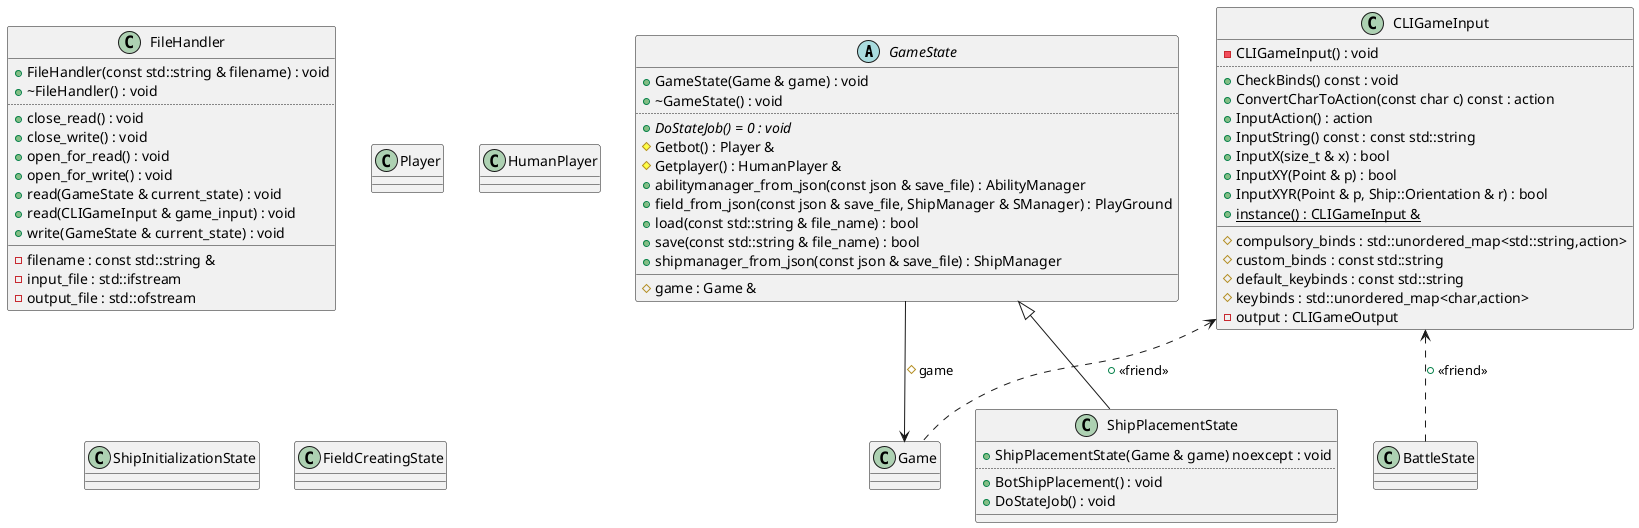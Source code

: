 @startuml
abstract "GameState" as C_0004356735495323104445
abstract C_0004356735495323104445 {
+GameState(Game & game) : void
+~GameState() : void
..
{abstract} +DoStateJob() = 0 : void
#Getbot() : Player &
#Getplayer() : HumanPlayer &
+abilitymanager_from_json(const json & save_file) : AbilityManager
+field_from_json(const json & save_file, ShipManager & SManager) : PlayGround
+load(const std::string & file_name) : bool
+save(const std::string & file_name) : bool
+shipmanager_from_json(const json & save_file) : ShipManager
__
#game : Game &
}
class "CLIGameInput" as C_0003955630828458704801
class C_0003955630828458704801 {
-CLIGameInput() : void
..
+CheckBinds() const : void
+ConvertCharToAction(const char c) const : action
+InputAction() : action
+InputString() const : const std::string
+InputX(size_t & x) : bool
+InputXY(Point & p) : bool
+InputXYR(Point & p, Ship::Orientation & r) : bool
{static} +instance() : CLIGameInput &
__
#compulsory_binds : std::unordered_map<std::string,action>
#custom_binds : const std::string
#default_keybinds : const std::string
#keybinds : std::unordered_map<char,action>
-output : CLIGameOutput
}
class "FileHandler" as C_0002918291441898942593
class C_0002918291441898942593 {
+FileHandler(const std::string & filename) : void
+~FileHandler() : void
..
+close_read() : void
+close_write() : void
+open_for_read() : void
+open_for_write() : void
+read(GameState & current_state) : void
+read(CLIGameInput & game_input) : void
+write(GameState & current_state) : void
__
-filename : const std::string &
-input_file : std::ifstream
-output_file : std::ofstream
}
class "Player" as C_0003605716991605700936
class C_0003605716991605700936 {
__
}
class "HumanPlayer" as C_0006734864703741281718
class C_0006734864703741281718 {
__
}
class "BattleState" as C_0008183552386718209794
class C_0008183552386718209794 {
__
}
class "Game" as C_0017470460303031448044
class C_0017470460303031448044 {
__
}
class "ShipPlacementState" as C_0016491408947504022071
class C_0016491408947504022071 {
+ShipPlacementState(Game & game) noexcept : void
..
+BotShipPlacement() : void
+DoStateJob() : void
__
}
class "ShipInitializationState" as C_0011364344354936028514
class C_0011364344354936028514 {
__
}
class "FieldCreatingState" as C_0012851784163152180326
class C_0012851784163152180326 {
__
}
C_0004356735495323104445 --> C_0017470460303031448044 : #game
C_0003955630828458704801 <.. C_0017470460303031448044 : +<<friend>>
C_0003955630828458704801 <.. C_0008183552386718209794 : +<<friend>>
C_0004356735495323104445 <|-- C_0016491408947504022071


'Generated with clang-uml, version 0.5.6
'LLVM version Ubuntu clang version 18.1.3 (1ubuntu1)
@enduml
